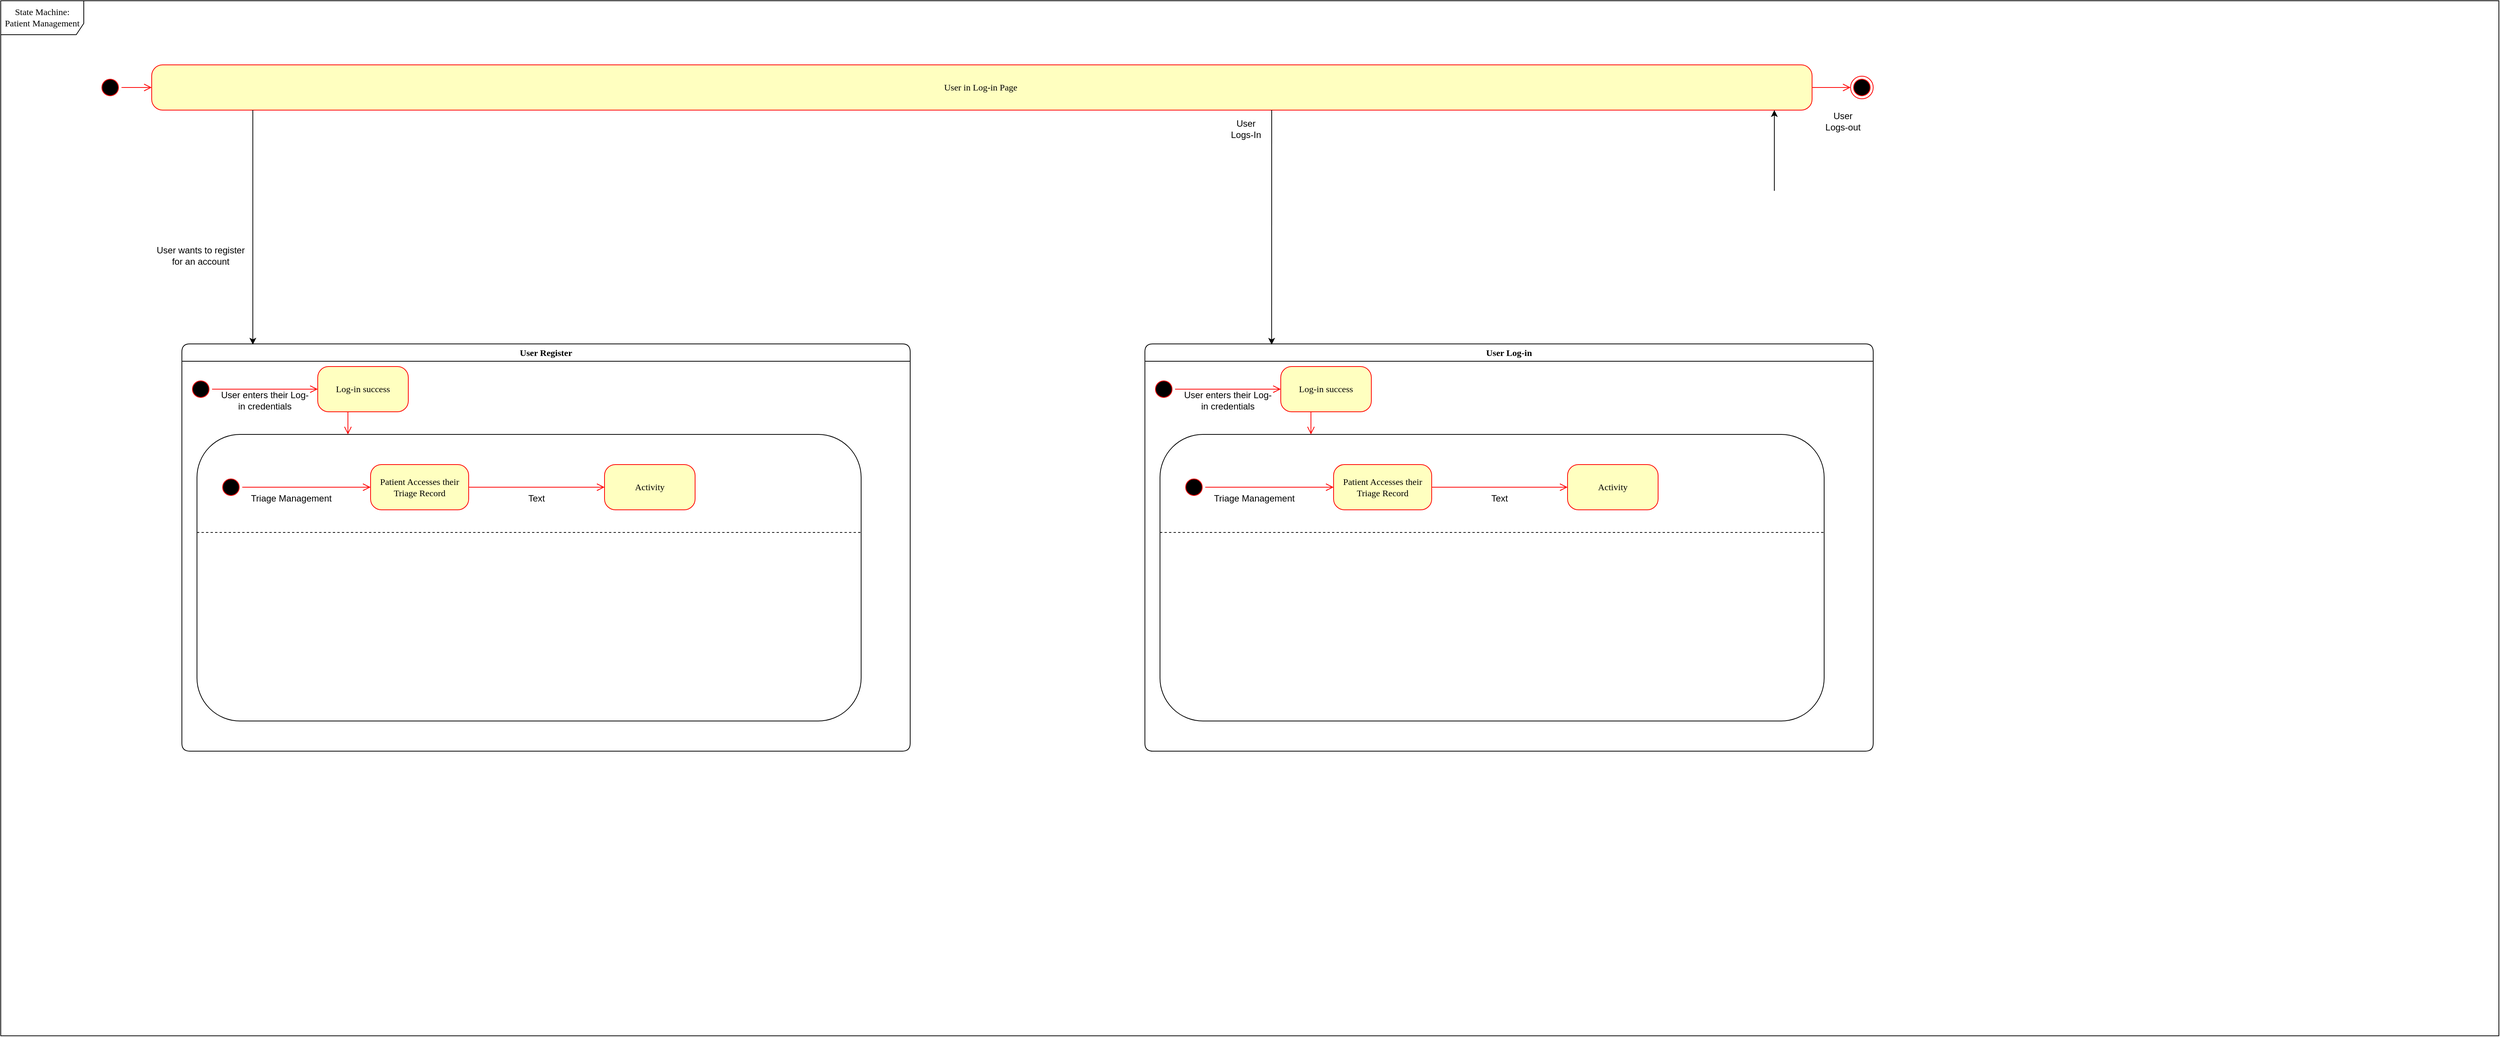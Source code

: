 <mxfile version="22.0.4" type="github">
  <diagram name="Page-1" id="58cdce13-f638-feb5-8d6f-7d28b1aa9fa0">
    <mxGraphModel dx="3200" dy="1132" grid="1" gridSize="10" guides="1" tooltips="1" connect="1" arrows="1" fold="1" page="1" pageScale="1" pageWidth="1100" pageHeight="850" background="none" math="0" shadow="0">
      <root>
        <mxCell id="0" />
        <mxCell id="1" parent="0" />
        <mxCell id="2a3bc250acf0617d-8" value="State Machine: Patient Management" style="shape=umlFrame;whiteSpace=wrap;html=1;rounded=1;shadow=0;comic=0;labelBackgroundColor=none;strokeWidth=1;fontFamily=Verdana;fontSize=12;align=center;width=110;height=45;" parent="1" vertex="1">
          <mxGeometry x="-730" y="35" width="3310" height="1372.33" as="geometry" />
        </mxCell>
        <mxCell id="JMcKdNJPKZezaq22i6h7-12" value="" style="rounded=1;whiteSpace=wrap;html=1;" vertex="1" parent="1">
          <mxGeometry x="806" y="610" width="880" height="380" as="geometry" />
        </mxCell>
        <mxCell id="382b91b5511bd0f7-1" value="" style="ellipse;html=1;shape=startState;fillColor=#000000;strokeColor=#ff0000;rounded=1;shadow=0;comic=0;labelBackgroundColor=none;fontFamily=Verdana;fontSize=12;fontColor=#000000;align=center;direction=south;" parent="1" vertex="1">
          <mxGeometry x="-600" y="135" width="30" height="30" as="geometry" />
        </mxCell>
        <mxCell id="382b91b5511bd0f7-6" value="User in Log-in&amp;nbsp;Page&amp;nbsp;" style="rounded=1;whiteSpace=wrap;html=1;arcSize=24;fillColor=#ffffc0;strokeColor=#ff0000;shadow=0;comic=0;labelBackgroundColor=none;fontFamily=Verdana;fontSize=12;fontColor=#000000;align=center;" parent="1" vertex="1">
          <mxGeometry x="-530" y="120" width="2200" height="60" as="geometry" />
        </mxCell>
        <mxCell id="2a3bc250acf0617d-7" value="User Log-in" style="swimlane;whiteSpace=wrap;html=1;rounded=1;shadow=0;comic=0;labelBackgroundColor=none;strokeWidth=1;fontFamily=Verdana;fontSize=12;align=center;" parent="1" vertex="1">
          <mxGeometry x="786" y="490" width="965" height="540" as="geometry" />
        </mxCell>
        <mxCell id="3cde6dad864a17aa-9" style="edgeStyle=elbowEdgeStyle;html=1;labelBackgroundColor=none;endArrow=open;endSize=8;strokeColor=#ff0000;fontFamily=Verdana;fontSize=12;align=left;exitX=0.5;exitY=0;exitDx=0;exitDy=0;entryX=0;entryY=0.5;entryDx=0;entryDy=0;" parent="2a3bc250acf0617d-7" source="2a3bc250acf0617d-3" target="3cde6dad864a17aa-1" edge="1">
          <mxGeometry relative="1" as="geometry">
            <mxPoint x="90" y="220" as="targetPoint" />
          </mxGeometry>
        </mxCell>
        <mxCell id="2a3bc250acf0617d-3" value="" style="ellipse;html=1;shape=startState;fillColor=#000000;strokeColor=#ff0000;rounded=1;shadow=0;comic=0;labelBackgroundColor=none;fontFamily=Verdana;fontSize=12;fontColor=#000000;align=center;direction=south;" parent="2a3bc250acf0617d-7" vertex="1">
          <mxGeometry x="10" y="45" width="30" height="30" as="geometry" />
        </mxCell>
        <mxCell id="3cde6dad864a17aa-11" style="edgeStyle=elbowEdgeStyle;html=1;labelBackgroundColor=none;endArrow=open;endSize=8;strokeColor=#ff0000;fontFamily=Verdana;fontSize=12;align=left;" parent="2a3bc250acf0617d-7" source="3cde6dad864a17aa-1" edge="1">
          <mxGeometry relative="1" as="geometry">
            <mxPoint x="220" y="120" as="targetPoint" />
            <Array as="points" />
          </mxGeometry>
        </mxCell>
        <mxCell id="3cde6dad864a17aa-1" value="Log-in success" style="rounded=1;whiteSpace=wrap;html=1;arcSize=24;fillColor=#ffffc0;strokeColor=#ff0000;shadow=0;comic=0;labelBackgroundColor=none;fontFamily=Verdana;fontSize=12;fontColor=#000000;align=center;" parent="2a3bc250acf0617d-7" vertex="1">
          <mxGeometry x="180" y="30" width="120" height="60" as="geometry" />
        </mxCell>
        <mxCell id="3cde6dad864a17aa-2" value="Patient Accesses their Triage Record" style="rounded=1;whiteSpace=wrap;html=1;arcSize=24;fillColor=#ffffc0;strokeColor=#ff0000;shadow=0;comic=0;labelBackgroundColor=none;fontFamily=Verdana;fontSize=12;fontColor=#000000;align=center;" parent="2a3bc250acf0617d-7" vertex="1">
          <mxGeometry x="250" y="160" width="130" height="60" as="geometry" />
        </mxCell>
        <mxCell id="JMcKdNJPKZezaq22i6h7-10" value="User enters their Log-in credentials" style="text;html=1;strokeColor=none;fillColor=none;align=center;verticalAlign=middle;whiteSpace=wrap;rounded=0;" vertex="1" parent="2a3bc250acf0617d-7">
          <mxGeometry x="50" y="60" width="120" height="30" as="geometry" />
        </mxCell>
        <mxCell id="382b91b5511bd0f7-10" value="Activity" style="rounded=1;whiteSpace=wrap;html=1;arcSize=24;fillColor=#ffffc0;strokeColor=#ff0000;shadow=0;comic=0;labelBackgroundColor=none;fontFamily=Verdana;fontSize=12;fontColor=#000000;align=center;" parent="2a3bc250acf0617d-7" vertex="1">
          <mxGeometry x="560" y="160" width="120" height="60" as="geometry" />
        </mxCell>
        <mxCell id="2a3bc250acf0617d-13" style="edgeStyle=orthogonalEdgeStyle;html=1;exitX=1;exitY=0.5;entryX=0;entryY=0.5;labelBackgroundColor=none;endArrow=open;endSize=8;strokeColor=#ff0000;fontFamily=Verdana;fontSize=12;align=left;exitDx=0;exitDy=0;" parent="2a3bc250acf0617d-7" source="3cde6dad864a17aa-2" target="382b91b5511bd0f7-10" edge="1">
          <mxGeometry relative="1" as="geometry" />
        </mxCell>
        <mxCell id="JMcKdNJPKZezaq22i6h7-19" value="" style="ellipse;html=1;shape=startState;fillColor=#000000;strokeColor=#ff0000;rounded=1;shadow=0;comic=0;labelBackgroundColor=none;fontFamily=Verdana;fontSize=12;fontColor=#000000;align=center;direction=south;" vertex="1" parent="2a3bc250acf0617d-7">
          <mxGeometry x="50" y="175" width="30" height="30" as="geometry" />
        </mxCell>
        <mxCell id="JMcKdNJPKZezaq22i6h7-18" style="edgeStyle=elbowEdgeStyle;html=1;labelBackgroundColor=none;endArrow=open;endSize=8;strokeColor=#ff0000;fontFamily=Verdana;fontSize=12;align=left;exitX=0.5;exitY=0;exitDx=0;exitDy=0;entryX=0;entryY=0.5;entryDx=0;entryDy=0;" edge="1" parent="2a3bc250acf0617d-7" source="JMcKdNJPKZezaq22i6h7-19" target="3cde6dad864a17aa-2">
          <mxGeometry relative="1" as="geometry">
            <mxPoint x="170" y="190" as="targetPoint" />
          </mxGeometry>
        </mxCell>
        <mxCell id="JMcKdNJPKZezaq22i6h7-20" value="Triage Management" style="text;html=1;strokeColor=none;fillColor=none;align=center;verticalAlign=middle;whiteSpace=wrap;rounded=0;" vertex="1" parent="2a3bc250acf0617d-7">
          <mxGeometry x="90" y="190" width="110" height="30" as="geometry" />
        </mxCell>
        <mxCell id="JMcKdNJPKZezaq22i6h7-22" value="Text" style="text;html=1;strokeColor=none;fillColor=none;align=center;verticalAlign=middle;whiteSpace=wrap;rounded=0;" vertex="1" parent="2a3bc250acf0617d-7">
          <mxGeometry x="440" y="190" width="60" height="30" as="geometry" />
        </mxCell>
        <mxCell id="2a3bc250acf0617d-9" style="edgeStyle=orthogonalEdgeStyle;html=1;labelBackgroundColor=none;endArrow=open;endSize=8;strokeColor=#ff0000;fontFamily=Verdana;fontSize=12;align=left;" parent="1" source="382b91b5511bd0f7-1" target="382b91b5511bd0f7-6" edge="1">
          <mxGeometry relative="1" as="geometry" />
        </mxCell>
        <mxCell id="JMcKdNJPKZezaq22i6h7-1" value="" style="endArrow=classic;html=1;rounded=0;entryX=0.174;entryY=0.002;entryDx=0;entryDy=0;entryPerimeter=0;" edge="1" parent="1" target="2a3bc250acf0617d-7">
          <mxGeometry width="50" height="50" relative="1" as="geometry">
            <mxPoint x="954" y="180" as="sourcePoint" />
            <mxPoint x="270" y="240" as="targetPoint" />
          </mxGeometry>
        </mxCell>
        <mxCell id="JMcKdNJPKZezaq22i6h7-2" value="User Logs-In" style="text;html=1;strokeColor=none;fillColor=none;align=center;verticalAlign=middle;whiteSpace=wrap;rounded=0;" vertex="1" parent="1">
          <mxGeometry x="890" y="190" width="60" height="30" as="geometry" />
        </mxCell>
        <mxCell id="JMcKdNJPKZezaq22i6h7-5" value="" style="ellipse;html=1;shape=endState;fillColor=#000000;strokeColor=#ff0000;rounded=1;shadow=0;comic=0;labelBackgroundColor=none;fontFamily=Verdana;fontSize=12;fontColor=#000000;align=center;" vertex="1" parent="1">
          <mxGeometry x="1721" y="135" width="30" height="30" as="geometry" />
        </mxCell>
        <mxCell id="JMcKdNJPKZezaq22i6h7-8" style="edgeStyle=orthogonalEdgeStyle;html=1;labelBackgroundColor=none;endArrow=open;endSize=8;strokeColor=#ff0000;fontFamily=Verdana;fontSize=12;align=left;entryX=0;entryY=0.5;entryDx=0;entryDy=0;exitX=1;exitY=0.5;exitDx=0;exitDy=0;" edge="1" parent="1" source="382b91b5511bd0f7-6" target="JMcKdNJPKZezaq22i6h7-5">
          <mxGeometry relative="1" as="geometry">
            <mxPoint x="360" y="149.23" as="sourcePoint" />
            <mxPoint x="440" y="149.23" as="targetPoint" />
          </mxGeometry>
        </mxCell>
        <mxCell id="JMcKdNJPKZezaq22i6h7-13" value="" style="endArrow=classic;html=1;rounded=0;" edge="1" parent="1">
          <mxGeometry width="50" height="50" relative="1" as="geometry">
            <mxPoint x="1620" y="287" as="sourcePoint" />
            <mxPoint x="1620" y="180" as="targetPoint" />
          </mxGeometry>
        </mxCell>
        <mxCell id="JMcKdNJPKZezaq22i6h7-14" value="" style="endArrow=none;dashed=1;html=1;rounded=0;entryX=0.914;entryY=0.651;entryDx=0;entryDy=0;entryPerimeter=0;" edge="1" parent="1">
          <mxGeometry width="50" height="50" relative="1" as="geometry">
            <mxPoint x="806" y="740" as="sourcePoint" />
            <mxPoint x="1685.4" y="739.995" as="targetPoint" />
            <Array as="points">
              <mxPoint x="1535.7" y="740" />
            </Array>
          </mxGeometry>
        </mxCell>
        <mxCell id="JMcKdNJPKZezaq22i6h7-15" value="User &lt;br&gt;Logs-out" style="text;html=1;strokeColor=none;fillColor=none;align=center;verticalAlign=middle;whiteSpace=wrap;rounded=0;" vertex="1" parent="1">
          <mxGeometry x="1681" y="180" width="60" height="30" as="geometry" />
        </mxCell>
        <mxCell id="JMcKdNJPKZezaq22i6h7-39" value="" style="rounded=1;whiteSpace=wrap;html=1;" vertex="1" parent="1">
          <mxGeometry x="-470" y="610" width="880" height="380" as="geometry" />
        </mxCell>
        <mxCell id="JMcKdNJPKZezaq22i6h7-40" value="User Register" style="swimlane;whiteSpace=wrap;html=1;rounded=1;shadow=0;comic=0;labelBackgroundColor=none;strokeWidth=1;fontFamily=Verdana;fontSize=12;align=center;" vertex="1" parent="1">
          <mxGeometry x="-490" y="490" width="965" height="540" as="geometry" />
        </mxCell>
        <mxCell id="JMcKdNJPKZezaq22i6h7-41" style="edgeStyle=elbowEdgeStyle;html=1;labelBackgroundColor=none;endArrow=open;endSize=8;strokeColor=#ff0000;fontFamily=Verdana;fontSize=12;align=left;exitX=0.5;exitY=0;exitDx=0;exitDy=0;entryX=0;entryY=0.5;entryDx=0;entryDy=0;" edge="1" parent="JMcKdNJPKZezaq22i6h7-40" source="JMcKdNJPKZezaq22i6h7-42" target="JMcKdNJPKZezaq22i6h7-44">
          <mxGeometry relative="1" as="geometry">
            <mxPoint x="90" y="220" as="targetPoint" />
          </mxGeometry>
        </mxCell>
        <mxCell id="JMcKdNJPKZezaq22i6h7-42" value="" style="ellipse;html=1;shape=startState;fillColor=#000000;strokeColor=#ff0000;rounded=1;shadow=0;comic=0;labelBackgroundColor=none;fontFamily=Verdana;fontSize=12;fontColor=#000000;align=center;direction=south;" vertex="1" parent="JMcKdNJPKZezaq22i6h7-40">
          <mxGeometry x="10" y="45" width="30" height="30" as="geometry" />
        </mxCell>
        <mxCell id="JMcKdNJPKZezaq22i6h7-43" style="edgeStyle=elbowEdgeStyle;html=1;labelBackgroundColor=none;endArrow=open;endSize=8;strokeColor=#ff0000;fontFamily=Verdana;fontSize=12;align=left;" edge="1" parent="JMcKdNJPKZezaq22i6h7-40" source="JMcKdNJPKZezaq22i6h7-44">
          <mxGeometry relative="1" as="geometry">
            <mxPoint x="220" y="120" as="targetPoint" />
            <Array as="points" />
          </mxGeometry>
        </mxCell>
        <mxCell id="JMcKdNJPKZezaq22i6h7-44" value="Log-in success" style="rounded=1;whiteSpace=wrap;html=1;arcSize=24;fillColor=#ffffc0;strokeColor=#ff0000;shadow=0;comic=0;labelBackgroundColor=none;fontFamily=Verdana;fontSize=12;fontColor=#000000;align=center;" vertex="1" parent="JMcKdNJPKZezaq22i6h7-40">
          <mxGeometry x="180" y="30" width="120" height="60" as="geometry" />
        </mxCell>
        <mxCell id="JMcKdNJPKZezaq22i6h7-45" value="Patient Accesses their Triage Record" style="rounded=1;whiteSpace=wrap;html=1;arcSize=24;fillColor=#ffffc0;strokeColor=#ff0000;shadow=0;comic=0;labelBackgroundColor=none;fontFamily=Verdana;fontSize=12;fontColor=#000000;align=center;" vertex="1" parent="JMcKdNJPKZezaq22i6h7-40">
          <mxGeometry x="250" y="160" width="130" height="60" as="geometry" />
        </mxCell>
        <mxCell id="JMcKdNJPKZezaq22i6h7-46" value="User enters their Log-in credentials" style="text;html=1;strokeColor=none;fillColor=none;align=center;verticalAlign=middle;whiteSpace=wrap;rounded=0;" vertex="1" parent="JMcKdNJPKZezaq22i6h7-40">
          <mxGeometry x="50" y="60" width="120" height="30" as="geometry" />
        </mxCell>
        <mxCell id="JMcKdNJPKZezaq22i6h7-47" value="Activity" style="rounded=1;whiteSpace=wrap;html=1;arcSize=24;fillColor=#ffffc0;strokeColor=#ff0000;shadow=0;comic=0;labelBackgroundColor=none;fontFamily=Verdana;fontSize=12;fontColor=#000000;align=center;" vertex="1" parent="JMcKdNJPKZezaq22i6h7-40">
          <mxGeometry x="560" y="160" width="120" height="60" as="geometry" />
        </mxCell>
        <mxCell id="JMcKdNJPKZezaq22i6h7-48" style="edgeStyle=orthogonalEdgeStyle;html=1;exitX=1;exitY=0.5;entryX=0;entryY=0.5;labelBackgroundColor=none;endArrow=open;endSize=8;strokeColor=#ff0000;fontFamily=Verdana;fontSize=12;align=left;exitDx=0;exitDy=0;" edge="1" parent="JMcKdNJPKZezaq22i6h7-40" source="JMcKdNJPKZezaq22i6h7-45" target="JMcKdNJPKZezaq22i6h7-47">
          <mxGeometry relative="1" as="geometry" />
        </mxCell>
        <mxCell id="JMcKdNJPKZezaq22i6h7-49" value="" style="ellipse;html=1;shape=startState;fillColor=#000000;strokeColor=#ff0000;rounded=1;shadow=0;comic=0;labelBackgroundColor=none;fontFamily=Verdana;fontSize=12;fontColor=#000000;align=center;direction=south;" vertex="1" parent="JMcKdNJPKZezaq22i6h7-40">
          <mxGeometry x="50" y="175" width="30" height="30" as="geometry" />
        </mxCell>
        <mxCell id="JMcKdNJPKZezaq22i6h7-50" style="edgeStyle=elbowEdgeStyle;html=1;labelBackgroundColor=none;endArrow=open;endSize=8;strokeColor=#ff0000;fontFamily=Verdana;fontSize=12;align=left;exitX=0.5;exitY=0;exitDx=0;exitDy=0;entryX=0;entryY=0.5;entryDx=0;entryDy=0;" edge="1" parent="JMcKdNJPKZezaq22i6h7-40" source="JMcKdNJPKZezaq22i6h7-49" target="JMcKdNJPKZezaq22i6h7-45">
          <mxGeometry relative="1" as="geometry">
            <mxPoint x="170" y="190" as="targetPoint" />
          </mxGeometry>
        </mxCell>
        <mxCell id="JMcKdNJPKZezaq22i6h7-51" value="Triage Management" style="text;html=1;strokeColor=none;fillColor=none;align=center;verticalAlign=middle;whiteSpace=wrap;rounded=0;" vertex="1" parent="JMcKdNJPKZezaq22i6h7-40">
          <mxGeometry x="90" y="190" width="110" height="30" as="geometry" />
        </mxCell>
        <mxCell id="JMcKdNJPKZezaq22i6h7-52" value="Text" style="text;html=1;strokeColor=none;fillColor=none;align=center;verticalAlign=middle;whiteSpace=wrap;rounded=0;" vertex="1" parent="JMcKdNJPKZezaq22i6h7-40">
          <mxGeometry x="440" y="190" width="60" height="30" as="geometry" />
        </mxCell>
        <mxCell id="JMcKdNJPKZezaq22i6h7-53" value="" style="endArrow=none;dashed=1;html=1;rounded=0;entryX=0.914;entryY=0.651;entryDx=0;entryDy=0;entryPerimeter=0;" edge="1" parent="1">
          <mxGeometry width="50" height="50" relative="1" as="geometry">
            <mxPoint x="-470" y="740" as="sourcePoint" />
            <mxPoint x="409.4" y="739.995" as="targetPoint" />
            <Array as="points">
              <mxPoint x="259.7" y="740" />
            </Array>
          </mxGeometry>
        </mxCell>
        <mxCell id="JMcKdNJPKZezaq22i6h7-54" value="" style="endArrow=classic;html=1;rounded=0;entryX=0.174;entryY=0.002;entryDx=0;entryDy=0;entryPerimeter=0;" edge="1" parent="1">
          <mxGeometry width="50" height="50" relative="1" as="geometry">
            <mxPoint x="-396" y="180" as="sourcePoint" />
            <mxPoint x="-396" y="491" as="targetPoint" />
          </mxGeometry>
        </mxCell>
        <mxCell id="JMcKdNJPKZezaq22i6h7-55" value="User wants to register for an account" style="text;html=1;strokeColor=none;fillColor=none;align=center;verticalAlign=middle;whiteSpace=wrap;rounded=0;" vertex="1" parent="1">
          <mxGeometry x="-530" y="340" width="130" height="65" as="geometry" />
        </mxCell>
      </root>
    </mxGraphModel>
  </diagram>
</mxfile>
